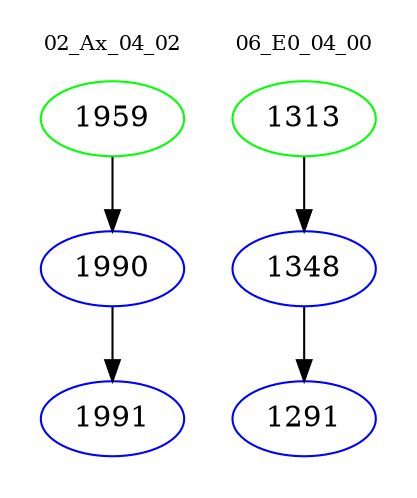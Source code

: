 digraph{
subgraph cluster_0 {
color = white
label = "02_Ax_04_02";
fontsize=10;
T0_1959 [label="1959", color="green"]
T0_1959 -> T0_1990 [color="black"]
T0_1990 [label="1990", color="blue"]
T0_1990 -> T0_1991 [color="black"]
T0_1991 [label="1991", color="blue"]
}
subgraph cluster_1 {
color = white
label = "06_E0_04_00";
fontsize=10;
T1_1313 [label="1313", color="green"]
T1_1313 -> T1_1348 [color="black"]
T1_1348 [label="1348", color="blue"]
T1_1348 -> T1_1291 [color="black"]
T1_1291 [label="1291", color="blue"]
}
}
